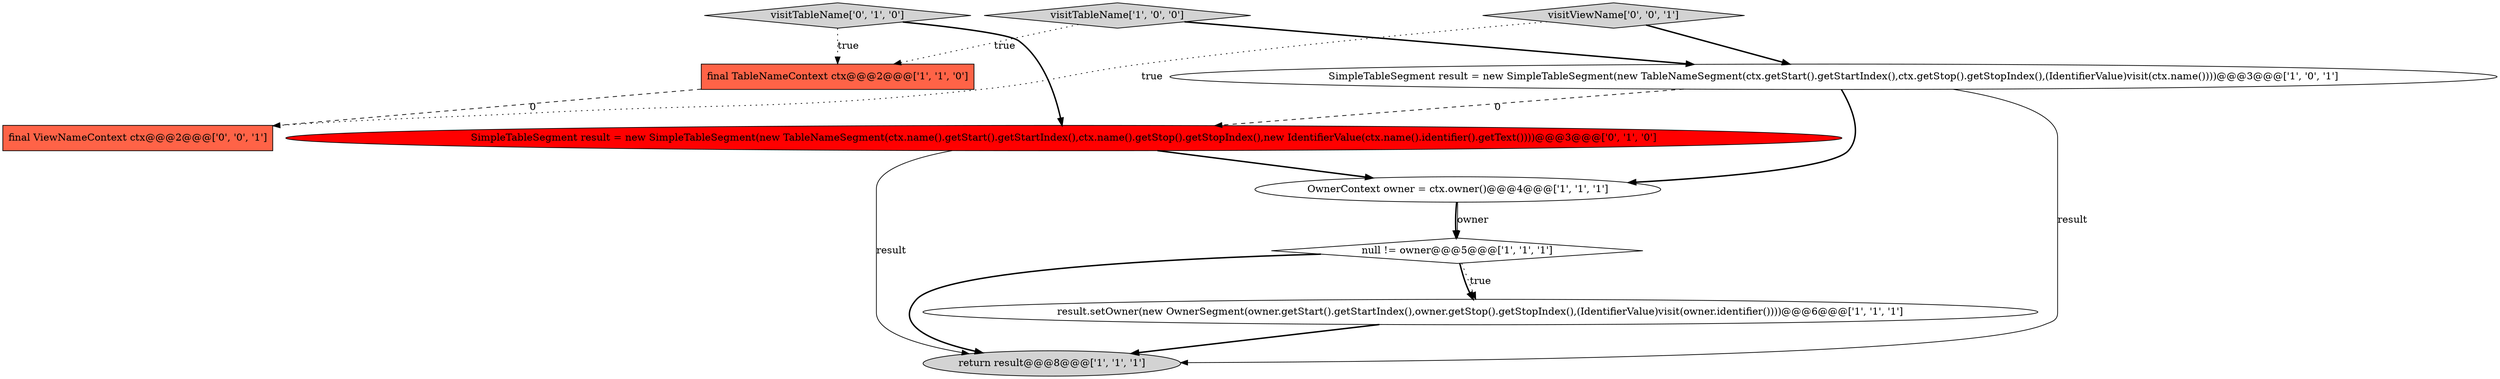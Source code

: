 digraph {
7 [style = filled, label = "visitTableName['0', '1', '0']", fillcolor = lightgray, shape = diamond image = "AAA0AAABBB2BBB"];
2 [style = filled, label = "return result@@@8@@@['1', '1', '1']", fillcolor = lightgray, shape = ellipse image = "AAA0AAABBB1BBB"];
6 [style = filled, label = "result.setOwner(new OwnerSegment(owner.getStart().getStartIndex(),owner.getStop().getStopIndex(),(IdentifierValue)visit(owner.identifier())))@@@6@@@['1', '1', '1']", fillcolor = white, shape = ellipse image = "AAA0AAABBB1BBB"];
8 [style = filled, label = "SimpleTableSegment result = new SimpleTableSegment(new TableNameSegment(ctx.name().getStart().getStartIndex(),ctx.name().getStop().getStopIndex(),new IdentifierValue(ctx.name().identifier().getText())))@@@3@@@['0', '1', '0']", fillcolor = red, shape = ellipse image = "AAA1AAABBB2BBB"];
0 [style = filled, label = "SimpleTableSegment result = new SimpleTableSegment(new TableNameSegment(ctx.getStart().getStartIndex(),ctx.getStop().getStopIndex(),(IdentifierValue)visit(ctx.name())))@@@3@@@['1', '0', '1']", fillcolor = white, shape = ellipse image = "AAA0AAABBB1BBB"];
3 [style = filled, label = "OwnerContext owner = ctx.owner()@@@4@@@['1', '1', '1']", fillcolor = white, shape = ellipse image = "AAA0AAABBB1BBB"];
5 [style = filled, label = "visitTableName['1', '0', '0']", fillcolor = lightgray, shape = diamond image = "AAA0AAABBB1BBB"];
10 [style = filled, label = "visitViewName['0', '0', '1']", fillcolor = lightgray, shape = diamond image = "AAA0AAABBB3BBB"];
1 [style = filled, label = "null != owner@@@5@@@['1', '1', '1']", fillcolor = white, shape = diamond image = "AAA0AAABBB1BBB"];
9 [style = filled, label = "final ViewNameContext ctx@@@2@@@['0', '0', '1']", fillcolor = tomato, shape = box image = "AAA0AAABBB3BBB"];
4 [style = filled, label = "final TableNameContext ctx@@@2@@@['1', '1', '0']", fillcolor = tomato, shape = box image = "AAA0AAABBB1BBB"];
8->2 [style = solid, label="result"];
0->3 [style = bold, label=""];
5->4 [style = dotted, label="true"];
1->6 [style = dotted, label="true"];
0->8 [style = dashed, label="0"];
4->9 [style = dashed, label="0"];
1->2 [style = bold, label=""];
1->6 [style = bold, label=""];
3->1 [style = bold, label=""];
5->0 [style = bold, label=""];
7->8 [style = bold, label=""];
3->1 [style = solid, label="owner"];
10->9 [style = dotted, label="true"];
10->0 [style = bold, label=""];
7->4 [style = dotted, label="true"];
8->3 [style = bold, label=""];
6->2 [style = bold, label=""];
0->2 [style = solid, label="result"];
}
